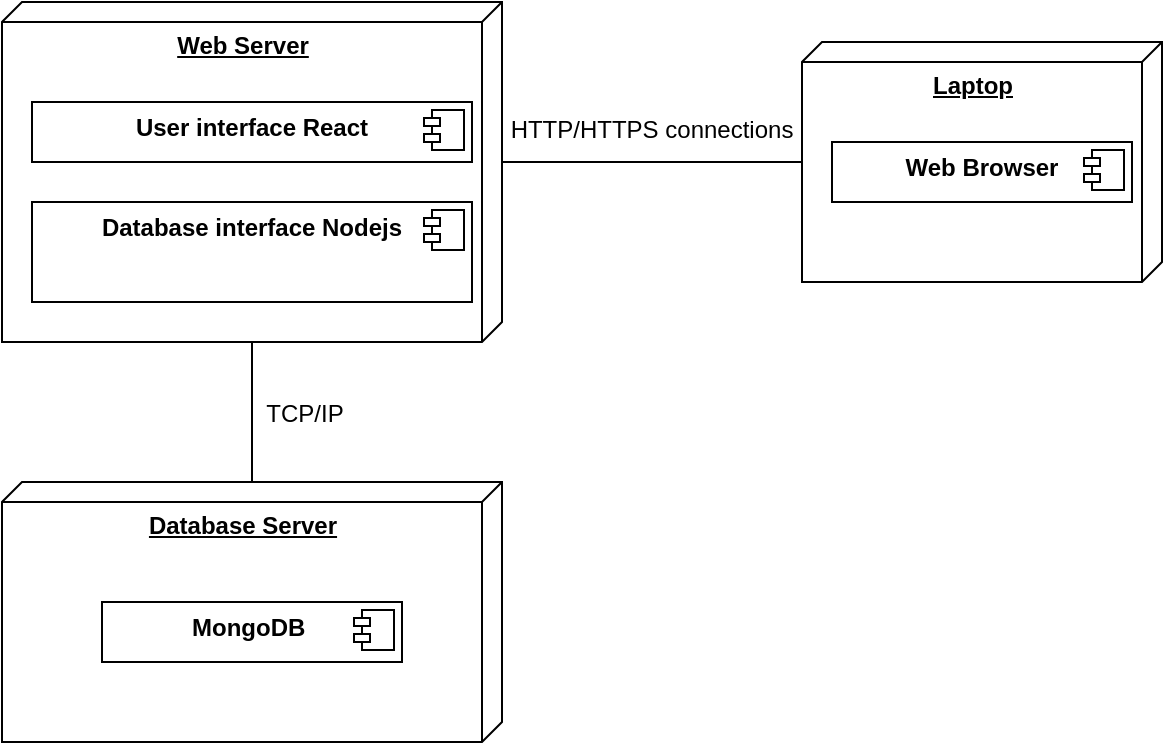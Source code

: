 <mxfile version="20.8.20" type="device"><diagram name="Страница 1" id="RJRerLw1BUIGKB9BTyQ5"><mxGraphModel dx="1050" dy="573" grid="1" gridSize="10" guides="1" tooltips="1" connect="1" arrows="1" fold="1" page="1" pageScale="1" pageWidth="827" pageHeight="1169" math="0" shadow="0"><root><mxCell id="0"/><mxCell id="1" parent="0"/><mxCell id="QCGSKn4fntFQg6tduCmF-1" value="&lt;b&gt;Laptop&lt;/b&gt;" style="verticalAlign=top;align=center;spacingTop=8;spacingLeft=2;spacingRight=12;shape=cube;size=10;direction=south;fontStyle=4;html=1;" vertex="1" parent="1"><mxGeometry x="550" y="150" width="180" height="120" as="geometry"/></mxCell><mxCell id="QCGSKn4fntFQg6tduCmF-2" value="&lt;p style=&quot;margin:0px;margin-top:6px;text-align:center;&quot;&gt;&lt;b&gt;Web Browser&lt;/b&gt;&lt;/p&gt;" style="align=left;overflow=fill;html=1;dropTarget=0;" vertex="1" parent="1"><mxGeometry x="565" y="200" width="150" height="30" as="geometry"/></mxCell><mxCell id="QCGSKn4fntFQg6tduCmF-3" value="" style="shape=component;jettyWidth=8;jettyHeight=4;" vertex="1" parent="QCGSKn4fntFQg6tduCmF-2"><mxGeometry x="1" width="20" height="20" relative="1" as="geometry"><mxPoint x="-24" y="4" as="offset"/></mxGeometry></mxCell><mxCell id="QCGSKn4fntFQg6tduCmF-4" value="&lt;b&gt;Web Server&lt;/b&gt;" style="verticalAlign=top;align=center;spacingTop=8;spacingLeft=2;spacingRight=12;shape=cube;size=10;direction=south;fontStyle=4;html=1;" vertex="1" parent="1"><mxGeometry x="150" y="130" width="250" height="170" as="geometry"/></mxCell><mxCell id="QCGSKn4fntFQg6tduCmF-5" value="&lt;p style=&quot;margin:0px;margin-top:6px;text-align:center;&quot;&gt;&lt;b&gt;User interface React&lt;/b&gt;&lt;/p&gt;" style="align=left;overflow=fill;html=1;dropTarget=0;" vertex="1" parent="1"><mxGeometry x="165" y="180" width="220" height="30" as="geometry"/></mxCell><mxCell id="QCGSKn4fntFQg6tduCmF-6" value="" style="shape=component;jettyWidth=8;jettyHeight=4;" vertex="1" parent="QCGSKn4fntFQg6tduCmF-5"><mxGeometry x="1" width="20" height="20" relative="1" as="geometry"><mxPoint x="-24" y="4" as="offset"/></mxGeometry></mxCell><mxCell id="QCGSKn4fntFQg6tduCmF-7" value="&lt;p style=&quot;margin:0px;margin-top:6px;text-align:center;&quot;&gt;&lt;b&gt;Database interface Nodejs&lt;/b&gt;&lt;/p&gt;" style="align=left;overflow=fill;html=1;dropTarget=0;" vertex="1" parent="1"><mxGeometry x="165" y="230" width="220" height="50" as="geometry"/></mxCell><mxCell id="QCGSKn4fntFQg6tduCmF-8" value="" style="shape=component;jettyWidth=8;jettyHeight=4;" vertex="1" parent="QCGSKn4fntFQg6tduCmF-7"><mxGeometry x="1" width="20" height="20" relative="1" as="geometry"><mxPoint x="-24" y="4" as="offset"/></mxGeometry></mxCell><mxCell id="QCGSKn4fntFQg6tduCmF-9" value="&lt;b&gt;Database Server&lt;/b&gt;" style="verticalAlign=top;align=center;spacingTop=8;spacingLeft=2;spacingRight=12;shape=cube;size=10;direction=south;fontStyle=4;html=1;" vertex="1" parent="1"><mxGeometry x="150" y="370" width="250" height="130" as="geometry"/></mxCell><mxCell id="QCGSKn4fntFQg6tduCmF-10" value="&lt;p style=&quot;margin:0px;margin-top:6px;text-align:center;&quot;&gt;&lt;b&gt;MongoDB&amp;nbsp;&lt;/b&gt;&lt;/p&gt;" style="align=left;overflow=fill;html=1;dropTarget=0;" vertex="1" parent="1"><mxGeometry x="200" y="430" width="150" height="30" as="geometry"/></mxCell><mxCell id="QCGSKn4fntFQg6tduCmF-11" value="" style="shape=component;jettyWidth=8;jettyHeight=4;" vertex="1" parent="QCGSKn4fntFQg6tduCmF-10"><mxGeometry x="1" width="20" height="20" relative="1" as="geometry"><mxPoint x="-24" y="4" as="offset"/></mxGeometry></mxCell><mxCell id="QCGSKn4fntFQg6tduCmF-12" value="" style="line;strokeWidth=1;fillColor=none;align=left;verticalAlign=middle;spacingTop=-1;spacingLeft=3;spacingRight=3;rotatable=0;labelPosition=right;points=[];portConstraint=eastwest;strokeColor=inherit;" vertex="1" parent="1"><mxGeometry x="400" y="206" width="150" height="8" as="geometry"/></mxCell><mxCell id="QCGSKn4fntFQg6tduCmF-13" value="HTTP/HTTPS connections" style="text;align=center;fontStyle=0;verticalAlign=middle;spacingLeft=3;spacingRight=3;strokeColor=none;rotatable=0;points=[[0,0.5],[1,0.5]];portConstraint=eastwest;" vertex="1" parent="1"><mxGeometry x="405" y="180" width="140" height="26" as="geometry"/></mxCell><mxCell id="QCGSKn4fntFQg6tduCmF-14" value="" style="line;strokeWidth=1;fillColor=none;align=left;verticalAlign=middle;spacingTop=-1;spacingLeft=3;spacingRight=3;rotatable=0;labelPosition=right;points=[];portConstraint=eastwest;strokeColor=inherit;direction=south;" vertex="1" parent="1"><mxGeometry x="271" y="300" width="8" height="70" as="geometry"/></mxCell><mxCell id="QCGSKn4fntFQg6tduCmF-15" value="TCP/IP" style="text;align=center;fontStyle=0;verticalAlign=middle;spacingLeft=3;spacingRight=3;strokeColor=none;rotatable=0;points=[[0,0.5],[1,0.5]];portConstraint=eastwest;" vertex="1" parent="1"><mxGeometry x="271" y="322" width="61" height="26" as="geometry"/></mxCell></root></mxGraphModel></diagram></mxfile>